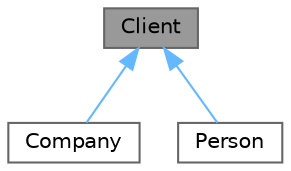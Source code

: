 digraph "Client"
{
 // LATEX_PDF_SIZE
  bgcolor="transparent";
  edge [fontname=Helvetica,fontsize=10,labelfontname=Helvetica,labelfontsize=10];
  node [fontname=Helvetica,fontsize=10,shape=box,height=0.2,width=0.4];
  Node1 [label="Client",height=0.2,width=0.4,color="gray40", fillcolor="grey60", style="filled", fontcolor="black",tooltip="Ügyfél adatait tárolja."];
  Node1 -> Node2 [dir="back",color="steelblue1",style="solid"];
  Node2 [label="Company",height=0.2,width=0.4,color="gray40", fillcolor="white", style="filled",URL="$class_company.html",tooltip="Egy cég adatait tárolja."];
  Node1 -> Node3 [dir="back",color="steelblue1",style="solid"];
  Node3 [label="Person",height=0.2,width=0.4,color="gray40", fillcolor="white", style="filled",URL="$class_person.html",tooltip="Magánszemély adatait tárolja."];
}
